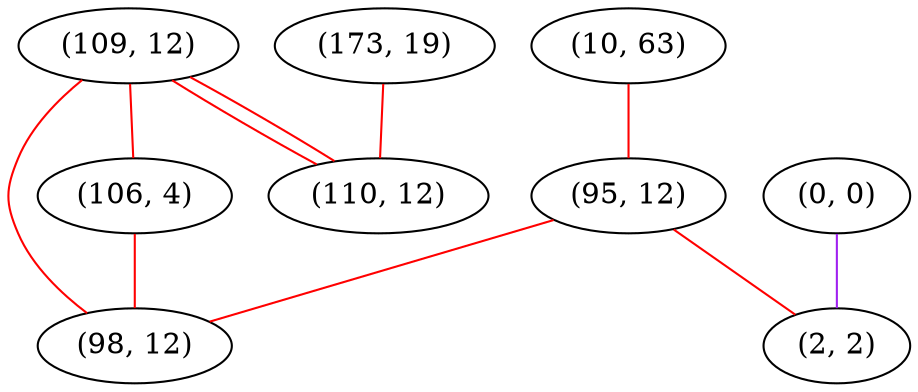 graph "" {
"(10, 63)";
"(109, 12)";
"(0, 0)";
"(106, 4)";
"(173, 19)";
"(95, 12)";
"(110, 12)";
"(98, 12)";
"(2, 2)";
"(10, 63)" -- "(95, 12)"  [color=red, key=0, weight=1];
"(109, 12)" -- "(110, 12)"  [color=red, key=0, weight=1];
"(109, 12)" -- "(110, 12)"  [color=red, key=1, weight=1];
"(109, 12)" -- "(98, 12)"  [color=red, key=0, weight=1];
"(109, 12)" -- "(106, 4)"  [color=red, key=0, weight=1];
"(0, 0)" -- "(2, 2)"  [color=purple, key=0, weight=4];
"(106, 4)" -- "(98, 12)"  [color=red, key=0, weight=1];
"(173, 19)" -- "(110, 12)"  [color=red, key=0, weight=1];
"(95, 12)" -- "(98, 12)"  [color=red, key=0, weight=1];
"(95, 12)" -- "(2, 2)"  [color=red, key=0, weight=1];
}
